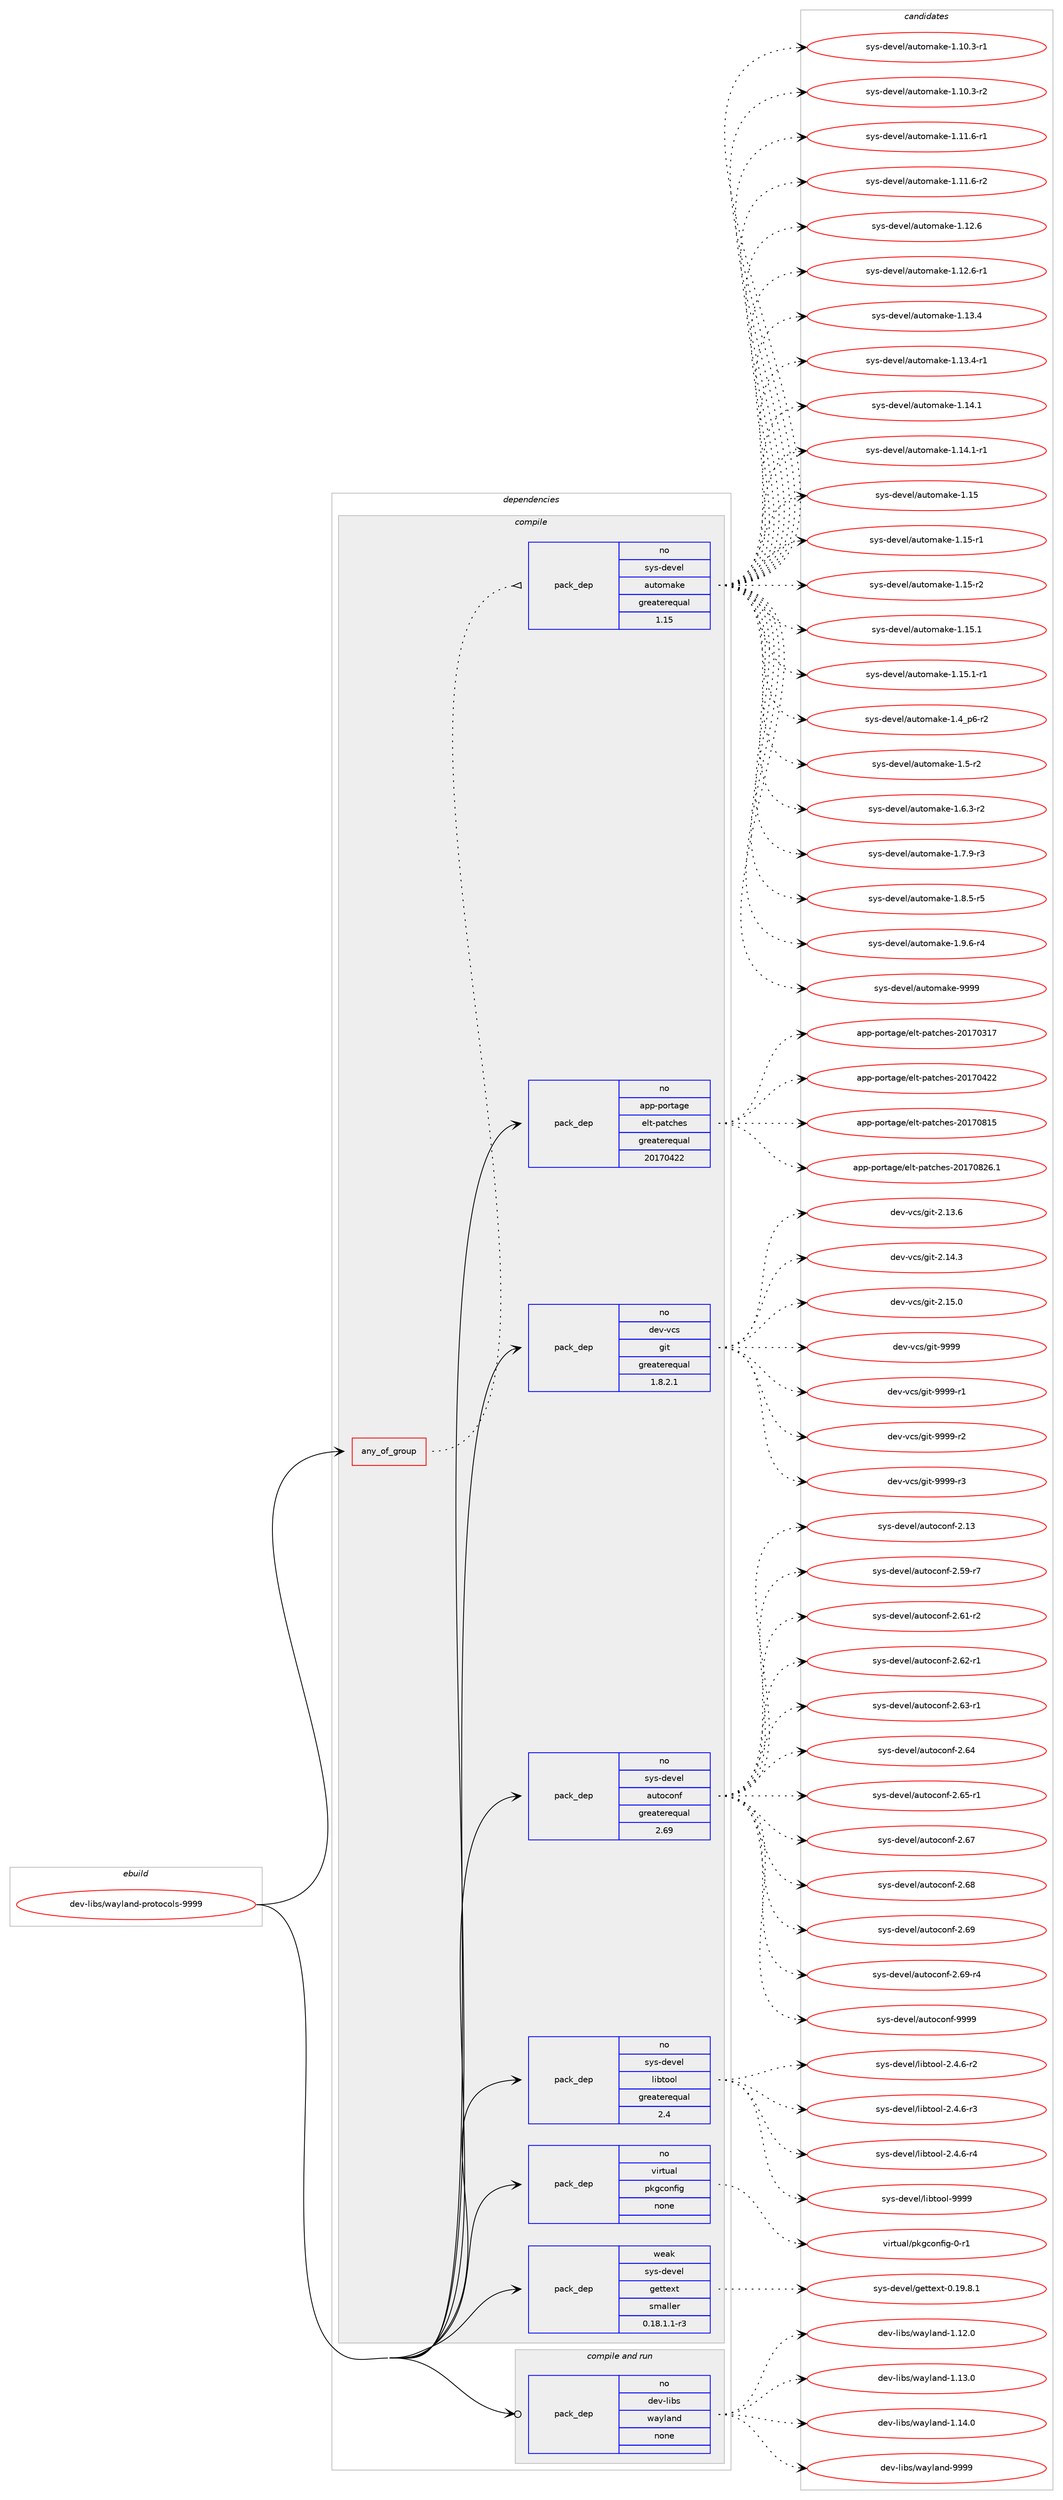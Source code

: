 digraph prolog {

# *************
# Graph options
# *************

newrank=true;
concentrate=true;
compound=true;
graph [rankdir=LR,fontname=Helvetica,fontsize=10,ranksep=1.5];#, ranksep=2.5, nodesep=0.2];
edge  [arrowhead=vee];
node  [fontname=Helvetica,fontsize=10];

# **********
# The ebuild
# **********

subgraph cluster_leftcol {
color=gray;
rank=same;
label=<<i>ebuild</i>>;
id [label="dev-libs/wayland-protocols-9999", color=red, width=4, href="../dev-libs/wayland-protocols-9999.svg"];
}

# ****************
# The dependencies
# ****************

subgraph cluster_midcol {
color=gray;
label=<<i>dependencies</i>>;
subgraph cluster_compile {
fillcolor="#eeeeee";
style=filled;
label=<<i>compile</i>>;
subgraph any3571 {
dependency120110 [label=<<TABLE BORDER="0" CELLBORDER="1" CELLSPACING="0" CELLPADDING="4"><TR><TD CELLPADDING="10">any_of_group</TD></TR></TABLE>>, shape=none, color=red];subgraph pack90520 {
dependency120111 [label=<<TABLE BORDER="0" CELLBORDER="1" CELLSPACING="0" CELLPADDING="4" WIDTH="220"><TR><TD ROWSPAN="6" CELLPADDING="30">pack_dep</TD></TR><TR><TD WIDTH="110">no</TD></TR><TR><TD>sys-devel</TD></TR><TR><TD>automake</TD></TR><TR><TD>greaterequal</TD></TR><TR><TD>1.15</TD></TR></TABLE>>, shape=none, color=blue];
}
dependency120110:e -> dependency120111:w [weight=20,style="dotted",arrowhead="oinv"];
}
id:e -> dependency120110:w [weight=20,style="solid",arrowhead="vee"];
subgraph pack90521 {
dependency120112 [label=<<TABLE BORDER="0" CELLBORDER="1" CELLSPACING="0" CELLPADDING="4" WIDTH="220"><TR><TD ROWSPAN="6" CELLPADDING="30">pack_dep</TD></TR><TR><TD WIDTH="110">no</TD></TR><TR><TD>app-portage</TD></TR><TR><TD>elt-patches</TD></TR><TR><TD>greaterequal</TD></TR><TR><TD>20170422</TD></TR></TABLE>>, shape=none, color=blue];
}
id:e -> dependency120112:w [weight=20,style="solid",arrowhead="vee"];
subgraph pack90522 {
dependency120113 [label=<<TABLE BORDER="0" CELLBORDER="1" CELLSPACING="0" CELLPADDING="4" WIDTH="220"><TR><TD ROWSPAN="6" CELLPADDING="30">pack_dep</TD></TR><TR><TD WIDTH="110">no</TD></TR><TR><TD>dev-vcs</TD></TR><TR><TD>git</TD></TR><TR><TD>greaterequal</TD></TR><TR><TD>1.8.2.1</TD></TR></TABLE>>, shape=none, color=blue];
}
id:e -> dependency120113:w [weight=20,style="solid",arrowhead="vee"];
subgraph pack90523 {
dependency120114 [label=<<TABLE BORDER="0" CELLBORDER="1" CELLSPACING="0" CELLPADDING="4" WIDTH="220"><TR><TD ROWSPAN="6" CELLPADDING="30">pack_dep</TD></TR><TR><TD WIDTH="110">no</TD></TR><TR><TD>sys-devel</TD></TR><TR><TD>autoconf</TD></TR><TR><TD>greaterequal</TD></TR><TR><TD>2.69</TD></TR></TABLE>>, shape=none, color=blue];
}
id:e -> dependency120114:w [weight=20,style="solid",arrowhead="vee"];
subgraph pack90524 {
dependency120115 [label=<<TABLE BORDER="0" CELLBORDER="1" CELLSPACING="0" CELLPADDING="4" WIDTH="220"><TR><TD ROWSPAN="6" CELLPADDING="30">pack_dep</TD></TR><TR><TD WIDTH="110">no</TD></TR><TR><TD>sys-devel</TD></TR><TR><TD>libtool</TD></TR><TR><TD>greaterequal</TD></TR><TR><TD>2.4</TD></TR></TABLE>>, shape=none, color=blue];
}
id:e -> dependency120115:w [weight=20,style="solid",arrowhead="vee"];
subgraph pack90525 {
dependency120116 [label=<<TABLE BORDER="0" CELLBORDER="1" CELLSPACING="0" CELLPADDING="4" WIDTH="220"><TR><TD ROWSPAN="6" CELLPADDING="30">pack_dep</TD></TR><TR><TD WIDTH="110">no</TD></TR><TR><TD>virtual</TD></TR><TR><TD>pkgconfig</TD></TR><TR><TD>none</TD></TR><TR><TD></TD></TR></TABLE>>, shape=none, color=blue];
}
id:e -> dependency120116:w [weight=20,style="solid",arrowhead="vee"];
subgraph pack90526 {
dependency120117 [label=<<TABLE BORDER="0" CELLBORDER="1" CELLSPACING="0" CELLPADDING="4" WIDTH="220"><TR><TD ROWSPAN="6" CELLPADDING="30">pack_dep</TD></TR><TR><TD WIDTH="110">weak</TD></TR><TR><TD>sys-devel</TD></TR><TR><TD>gettext</TD></TR><TR><TD>smaller</TD></TR><TR><TD>0.18.1.1-r3</TD></TR></TABLE>>, shape=none, color=blue];
}
id:e -> dependency120117:w [weight=20,style="solid",arrowhead="vee"];
}
subgraph cluster_compileandrun {
fillcolor="#eeeeee";
style=filled;
label=<<i>compile and run</i>>;
subgraph pack90527 {
dependency120118 [label=<<TABLE BORDER="0" CELLBORDER="1" CELLSPACING="0" CELLPADDING="4" WIDTH="220"><TR><TD ROWSPAN="6" CELLPADDING="30">pack_dep</TD></TR><TR><TD WIDTH="110">no</TD></TR><TR><TD>dev-libs</TD></TR><TR><TD>wayland</TD></TR><TR><TD>none</TD></TR><TR><TD></TD></TR></TABLE>>, shape=none, color=blue];
}
id:e -> dependency120118:w [weight=20,style="solid",arrowhead="odotvee"];
}
subgraph cluster_run {
fillcolor="#eeeeee";
style=filled;
label=<<i>run</i>>;
}
}

# **************
# The candidates
# **************

subgraph cluster_choices {
rank=same;
color=gray;
label=<<i>candidates</i>>;

subgraph choice90520 {
color=black;
nodesep=1;
choice11512111545100101118101108479711711611110997107101454946494846514511449 [label="sys-devel/automake-1.10.3-r1", color=red, width=4,href="../sys-devel/automake-1.10.3-r1.svg"];
choice11512111545100101118101108479711711611110997107101454946494846514511450 [label="sys-devel/automake-1.10.3-r2", color=red, width=4,href="../sys-devel/automake-1.10.3-r2.svg"];
choice11512111545100101118101108479711711611110997107101454946494946544511449 [label="sys-devel/automake-1.11.6-r1", color=red, width=4,href="../sys-devel/automake-1.11.6-r1.svg"];
choice11512111545100101118101108479711711611110997107101454946494946544511450 [label="sys-devel/automake-1.11.6-r2", color=red, width=4,href="../sys-devel/automake-1.11.6-r2.svg"];
choice1151211154510010111810110847971171161111099710710145494649504654 [label="sys-devel/automake-1.12.6", color=red, width=4,href="../sys-devel/automake-1.12.6.svg"];
choice11512111545100101118101108479711711611110997107101454946495046544511449 [label="sys-devel/automake-1.12.6-r1", color=red, width=4,href="../sys-devel/automake-1.12.6-r1.svg"];
choice1151211154510010111810110847971171161111099710710145494649514652 [label="sys-devel/automake-1.13.4", color=red, width=4,href="../sys-devel/automake-1.13.4.svg"];
choice11512111545100101118101108479711711611110997107101454946495146524511449 [label="sys-devel/automake-1.13.4-r1", color=red, width=4,href="../sys-devel/automake-1.13.4-r1.svg"];
choice1151211154510010111810110847971171161111099710710145494649524649 [label="sys-devel/automake-1.14.1", color=red, width=4,href="../sys-devel/automake-1.14.1.svg"];
choice11512111545100101118101108479711711611110997107101454946495246494511449 [label="sys-devel/automake-1.14.1-r1", color=red, width=4,href="../sys-devel/automake-1.14.1-r1.svg"];
choice115121115451001011181011084797117116111109971071014549464953 [label="sys-devel/automake-1.15", color=red, width=4,href="../sys-devel/automake-1.15.svg"];
choice1151211154510010111810110847971171161111099710710145494649534511449 [label="sys-devel/automake-1.15-r1", color=red, width=4,href="../sys-devel/automake-1.15-r1.svg"];
choice1151211154510010111810110847971171161111099710710145494649534511450 [label="sys-devel/automake-1.15-r2", color=red, width=4,href="../sys-devel/automake-1.15-r2.svg"];
choice1151211154510010111810110847971171161111099710710145494649534649 [label="sys-devel/automake-1.15.1", color=red, width=4,href="../sys-devel/automake-1.15.1.svg"];
choice11512111545100101118101108479711711611110997107101454946495346494511449 [label="sys-devel/automake-1.15.1-r1", color=red, width=4,href="../sys-devel/automake-1.15.1-r1.svg"];
choice115121115451001011181011084797117116111109971071014549465295112544511450 [label="sys-devel/automake-1.4_p6-r2", color=red, width=4,href="../sys-devel/automake-1.4_p6-r2.svg"];
choice11512111545100101118101108479711711611110997107101454946534511450 [label="sys-devel/automake-1.5-r2", color=red, width=4,href="../sys-devel/automake-1.5-r2.svg"];
choice115121115451001011181011084797117116111109971071014549465446514511450 [label="sys-devel/automake-1.6.3-r2", color=red, width=4,href="../sys-devel/automake-1.6.3-r2.svg"];
choice115121115451001011181011084797117116111109971071014549465546574511451 [label="sys-devel/automake-1.7.9-r3", color=red, width=4,href="../sys-devel/automake-1.7.9-r3.svg"];
choice115121115451001011181011084797117116111109971071014549465646534511453 [label="sys-devel/automake-1.8.5-r5", color=red, width=4,href="../sys-devel/automake-1.8.5-r5.svg"];
choice115121115451001011181011084797117116111109971071014549465746544511452 [label="sys-devel/automake-1.9.6-r4", color=red, width=4,href="../sys-devel/automake-1.9.6-r4.svg"];
choice115121115451001011181011084797117116111109971071014557575757 [label="sys-devel/automake-9999", color=red, width=4,href="../sys-devel/automake-9999.svg"];
dependency120111:e -> choice11512111545100101118101108479711711611110997107101454946494846514511449:w [style=dotted,weight="100"];
dependency120111:e -> choice11512111545100101118101108479711711611110997107101454946494846514511450:w [style=dotted,weight="100"];
dependency120111:e -> choice11512111545100101118101108479711711611110997107101454946494946544511449:w [style=dotted,weight="100"];
dependency120111:e -> choice11512111545100101118101108479711711611110997107101454946494946544511450:w [style=dotted,weight="100"];
dependency120111:e -> choice1151211154510010111810110847971171161111099710710145494649504654:w [style=dotted,weight="100"];
dependency120111:e -> choice11512111545100101118101108479711711611110997107101454946495046544511449:w [style=dotted,weight="100"];
dependency120111:e -> choice1151211154510010111810110847971171161111099710710145494649514652:w [style=dotted,weight="100"];
dependency120111:e -> choice11512111545100101118101108479711711611110997107101454946495146524511449:w [style=dotted,weight="100"];
dependency120111:e -> choice1151211154510010111810110847971171161111099710710145494649524649:w [style=dotted,weight="100"];
dependency120111:e -> choice11512111545100101118101108479711711611110997107101454946495246494511449:w [style=dotted,weight="100"];
dependency120111:e -> choice115121115451001011181011084797117116111109971071014549464953:w [style=dotted,weight="100"];
dependency120111:e -> choice1151211154510010111810110847971171161111099710710145494649534511449:w [style=dotted,weight="100"];
dependency120111:e -> choice1151211154510010111810110847971171161111099710710145494649534511450:w [style=dotted,weight="100"];
dependency120111:e -> choice1151211154510010111810110847971171161111099710710145494649534649:w [style=dotted,weight="100"];
dependency120111:e -> choice11512111545100101118101108479711711611110997107101454946495346494511449:w [style=dotted,weight="100"];
dependency120111:e -> choice115121115451001011181011084797117116111109971071014549465295112544511450:w [style=dotted,weight="100"];
dependency120111:e -> choice11512111545100101118101108479711711611110997107101454946534511450:w [style=dotted,weight="100"];
dependency120111:e -> choice115121115451001011181011084797117116111109971071014549465446514511450:w [style=dotted,weight="100"];
dependency120111:e -> choice115121115451001011181011084797117116111109971071014549465546574511451:w [style=dotted,weight="100"];
dependency120111:e -> choice115121115451001011181011084797117116111109971071014549465646534511453:w [style=dotted,weight="100"];
dependency120111:e -> choice115121115451001011181011084797117116111109971071014549465746544511452:w [style=dotted,weight="100"];
dependency120111:e -> choice115121115451001011181011084797117116111109971071014557575757:w [style=dotted,weight="100"];
}
subgraph choice90521 {
color=black;
nodesep=1;
choice97112112451121111141169710310147101108116451129711699104101115455048495548514955 [label="app-portage/elt-patches-20170317", color=red, width=4,href="../app-portage/elt-patches-20170317.svg"];
choice97112112451121111141169710310147101108116451129711699104101115455048495548525050 [label="app-portage/elt-patches-20170422", color=red, width=4,href="../app-portage/elt-patches-20170422.svg"];
choice97112112451121111141169710310147101108116451129711699104101115455048495548564953 [label="app-portage/elt-patches-20170815", color=red, width=4,href="../app-portage/elt-patches-20170815.svg"];
choice971121124511211111411697103101471011081164511297116991041011154550484955485650544649 [label="app-portage/elt-patches-20170826.1", color=red, width=4,href="../app-portage/elt-patches-20170826.1.svg"];
dependency120112:e -> choice97112112451121111141169710310147101108116451129711699104101115455048495548514955:w [style=dotted,weight="100"];
dependency120112:e -> choice97112112451121111141169710310147101108116451129711699104101115455048495548525050:w [style=dotted,weight="100"];
dependency120112:e -> choice97112112451121111141169710310147101108116451129711699104101115455048495548564953:w [style=dotted,weight="100"];
dependency120112:e -> choice971121124511211111411697103101471011081164511297116991041011154550484955485650544649:w [style=dotted,weight="100"];
}
subgraph choice90522 {
color=black;
nodesep=1;
choice10010111845118991154710310511645504649514654 [label="dev-vcs/git-2.13.6", color=red, width=4,href="../dev-vcs/git-2.13.6.svg"];
choice10010111845118991154710310511645504649524651 [label="dev-vcs/git-2.14.3", color=red, width=4,href="../dev-vcs/git-2.14.3.svg"];
choice10010111845118991154710310511645504649534648 [label="dev-vcs/git-2.15.0", color=red, width=4,href="../dev-vcs/git-2.15.0.svg"];
choice1001011184511899115471031051164557575757 [label="dev-vcs/git-9999", color=red, width=4,href="../dev-vcs/git-9999.svg"];
choice10010111845118991154710310511645575757574511449 [label="dev-vcs/git-9999-r1", color=red, width=4,href="../dev-vcs/git-9999-r1.svg"];
choice10010111845118991154710310511645575757574511450 [label="dev-vcs/git-9999-r2", color=red, width=4,href="../dev-vcs/git-9999-r2.svg"];
choice10010111845118991154710310511645575757574511451 [label="dev-vcs/git-9999-r3", color=red, width=4,href="../dev-vcs/git-9999-r3.svg"];
dependency120113:e -> choice10010111845118991154710310511645504649514654:w [style=dotted,weight="100"];
dependency120113:e -> choice10010111845118991154710310511645504649524651:w [style=dotted,weight="100"];
dependency120113:e -> choice10010111845118991154710310511645504649534648:w [style=dotted,weight="100"];
dependency120113:e -> choice1001011184511899115471031051164557575757:w [style=dotted,weight="100"];
dependency120113:e -> choice10010111845118991154710310511645575757574511449:w [style=dotted,weight="100"];
dependency120113:e -> choice10010111845118991154710310511645575757574511450:w [style=dotted,weight="100"];
dependency120113:e -> choice10010111845118991154710310511645575757574511451:w [style=dotted,weight="100"];
}
subgraph choice90523 {
color=black;
nodesep=1;
choice115121115451001011181011084797117116111991111101024550464951 [label="sys-devel/autoconf-2.13", color=red, width=4,href="../sys-devel/autoconf-2.13.svg"];
choice1151211154510010111810110847971171161119911111010245504653574511455 [label="sys-devel/autoconf-2.59-r7", color=red, width=4,href="../sys-devel/autoconf-2.59-r7.svg"];
choice1151211154510010111810110847971171161119911111010245504654494511450 [label="sys-devel/autoconf-2.61-r2", color=red, width=4,href="../sys-devel/autoconf-2.61-r2.svg"];
choice1151211154510010111810110847971171161119911111010245504654504511449 [label="sys-devel/autoconf-2.62-r1", color=red, width=4,href="../sys-devel/autoconf-2.62-r1.svg"];
choice1151211154510010111810110847971171161119911111010245504654514511449 [label="sys-devel/autoconf-2.63-r1", color=red, width=4,href="../sys-devel/autoconf-2.63-r1.svg"];
choice115121115451001011181011084797117116111991111101024550465452 [label="sys-devel/autoconf-2.64", color=red, width=4,href="../sys-devel/autoconf-2.64.svg"];
choice1151211154510010111810110847971171161119911111010245504654534511449 [label="sys-devel/autoconf-2.65-r1", color=red, width=4,href="../sys-devel/autoconf-2.65-r1.svg"];
choice115121115451001011181011084797117116111991111101024550465455 [label="sys-devel/autoconf-2.67", color=red, width=4,href="../sys-devel/autoconf-2.67.svg"];
choice115121115451001011181011084797117116111991111101024550465456 [label="sys-devel/autoconf-2.68", color=red, width=4,href="../sys-devel/autoconf-2.68.svg"];
choice115121115451001011181011084797117116111991111101024550465457 [label="sys-devel/autoconf-2.69", color=red, width=4,href="../sys-devel/autoconf-2.69.svg"];
choice1151211154510010111810110847971171161119911111010245504654574511452 [label="sys-devel/autoconf-2.69-r4", color=red, width=4,href="../sys-devel/autoconf-2.69-r4.svg"];
choice115121115451001011181011084797117116111991111101024557575757 [label="sys-devel/autoconf-9999", color=red, width=4,href="../sys-devel/autoconf-9999.svg"];
dependency120114:e -> choice115121115451001011181011084797117116111991111101024550464951:w [style=dotted,weight="100"];
dependency120114:e -> choice1151211154510010111810110847971171161119911111010245504653574511455:w [style=dotted,weight="100"];
dependency120114:e -> choice1151211154510010111810110847971171161119911111010245504654494511450:w [style=dotted,weight="100"];
dependency120114:e -> choice1151211154510010111810110847971171161119911111010245504654504511449:w [style=dotted,weight="100"];
dependency120114:e -> choice1151211154510010111810110847971171161119911111010245504654514511449:w [style=dotted,weight="100"];
dependency120114:e -> choice115121115451001011181011084797117116111991111101024550465452:w [style=dotted,weight="100"];
dependency120114:e -> choice1151211154510010111810110847971171161119911111010245504654534511449:w [style=dotted,weight="100"];
dependency120114:e -> choice115121115451001011181011084797117116111991111101024550465455:w [style=dotted,weight="100"];
dependency120114:e -> choice115121115451001011181011084797117116111991111101024550465456:w [style=dotted,weight="100"];
dependency120114:e -> choice115121115451001011181011084797117116111991111101024550465457:w [style=dotted,weight="100"];
dependency120114:e -> choice1151211154510010111810110847971171161119911111010245504654574511452:w [style=dotted,weight="100"];
dependency120114:e -> choice115121115451001011181011084797117116111991111101024557575757:w [style=dotted,weight="100"];
}
subgraph choice90524 {
color=black;
nodesep=1;
choice1151211154510010111810110847108105981161111111084550465246544511450 [label="sys-devel/libtool-2.4.6-r2", color=red, width=4,href="../sys-devel/libtool-2.4.6-r2.svg"];
choice1151211154510010111810110847108105981161111111084550465246544511451 [label="sys-devel/libtool-2.4.6-r3", color=red, width=4,href="../sys-devel/libtool-2.4.6-r3.svg"];
choice1151211154510010111810110847108105981161111111084550465246544511452 [label="sys-devel/libtool-2.4.6-r4", color=red, width=4,href="../sys-devel/libtool-2.4.6-r4.svg"];
choice1151211154510010111810110847108105981161111111084557575757 [label="sys-devel/libtool-9999", color=red, width=4,href="../sys-devel/libtool-9999.svg"];
dependency120115:e -> choice1151211154510010111810110847108105981161111111084550465246544511450:w [style=dotted,weight="100"];
dependency120115:e -> choice1151211154510010111810110847108105981161111111084550465246544511451:w [style=dotted,weight="100"];
dependency120115:e -> choice1151211154510010111810110847108105981161111111084550465246544511452:w [style=dotted,weight="100"];
dependency120115:e -> choice1151211154510010111810110847108105981161111111084557575757:w [style=dotted,weight="100"];
}
subgraph choice90525 {
color=black;
nodesep=1;
choice11810511411611797108471121071039911111010210510345484511449 [label="virtual/pkgconfig-0-r1", color=red, width=4,href="../virtual/pkgconfig-0-r1.svg"];
dependency120116:e -> choice11810511411611797108471121071039911111010210510345484511449:w [style=dotted,weight="100"];
}
subgraph choice90526 {
color=black;
nodesep=1;
choice1151211154510010111810110847103101116116101120116454846495746564649 [label="sys-devel/gettext-0.19.8.1", color=red, width=4,href="../sys-devel/gettext-0.19.8.1.svg"];
dependency120117:e -> choice1151211154510010111810110847103101116116101120116454846495746564649:w [style=dotted,weight="100"];
}
subgraph choice90527 {
color=black;
nodesep=1;
choice100101118451081059811547119971211089711010045494649504648 [label="dev-libs/wayland-1.12.0", color=red, width=4,href="../dev-libs/wayland-1.12.0.svg"];
choice100101118451081059811547119971211089711010045494649514648 [label="dev-libs/wayland-1.13.0", color=red, width=4,href="../dev-libs/wayland-1.13.0.svg"];
choice100101118451081059811547119971211089711010045494649524648 [label="dev-libs/wayland-1.14.0", color=red, width=4,href="../dev-libs/wayland-1.14.0.svg"];
choice10010111845108105981154711997121108971101004557575757 [label="dev-libs/wayland-9999", color=red, width=4,href="../dev-libs/wayland-9999.svg"];
dependency120118:e -> choice100101118451081059811547119971211089711010045494649504648:w [style=dotted,weight="100"];
dependency120118:e -> choice100101118451081059811547119971211089711010045494649514648:w [style=dotted,weight="100"];
dependency120118:e -> choice100101118451081059811547119971211089711010045494649524648:w [style=dotted,weight="100"];
dependency120118:e -> choice10010111845108105981154711997121108971101004557575757:w [style=dotted,weight="100"];
}
}

}
